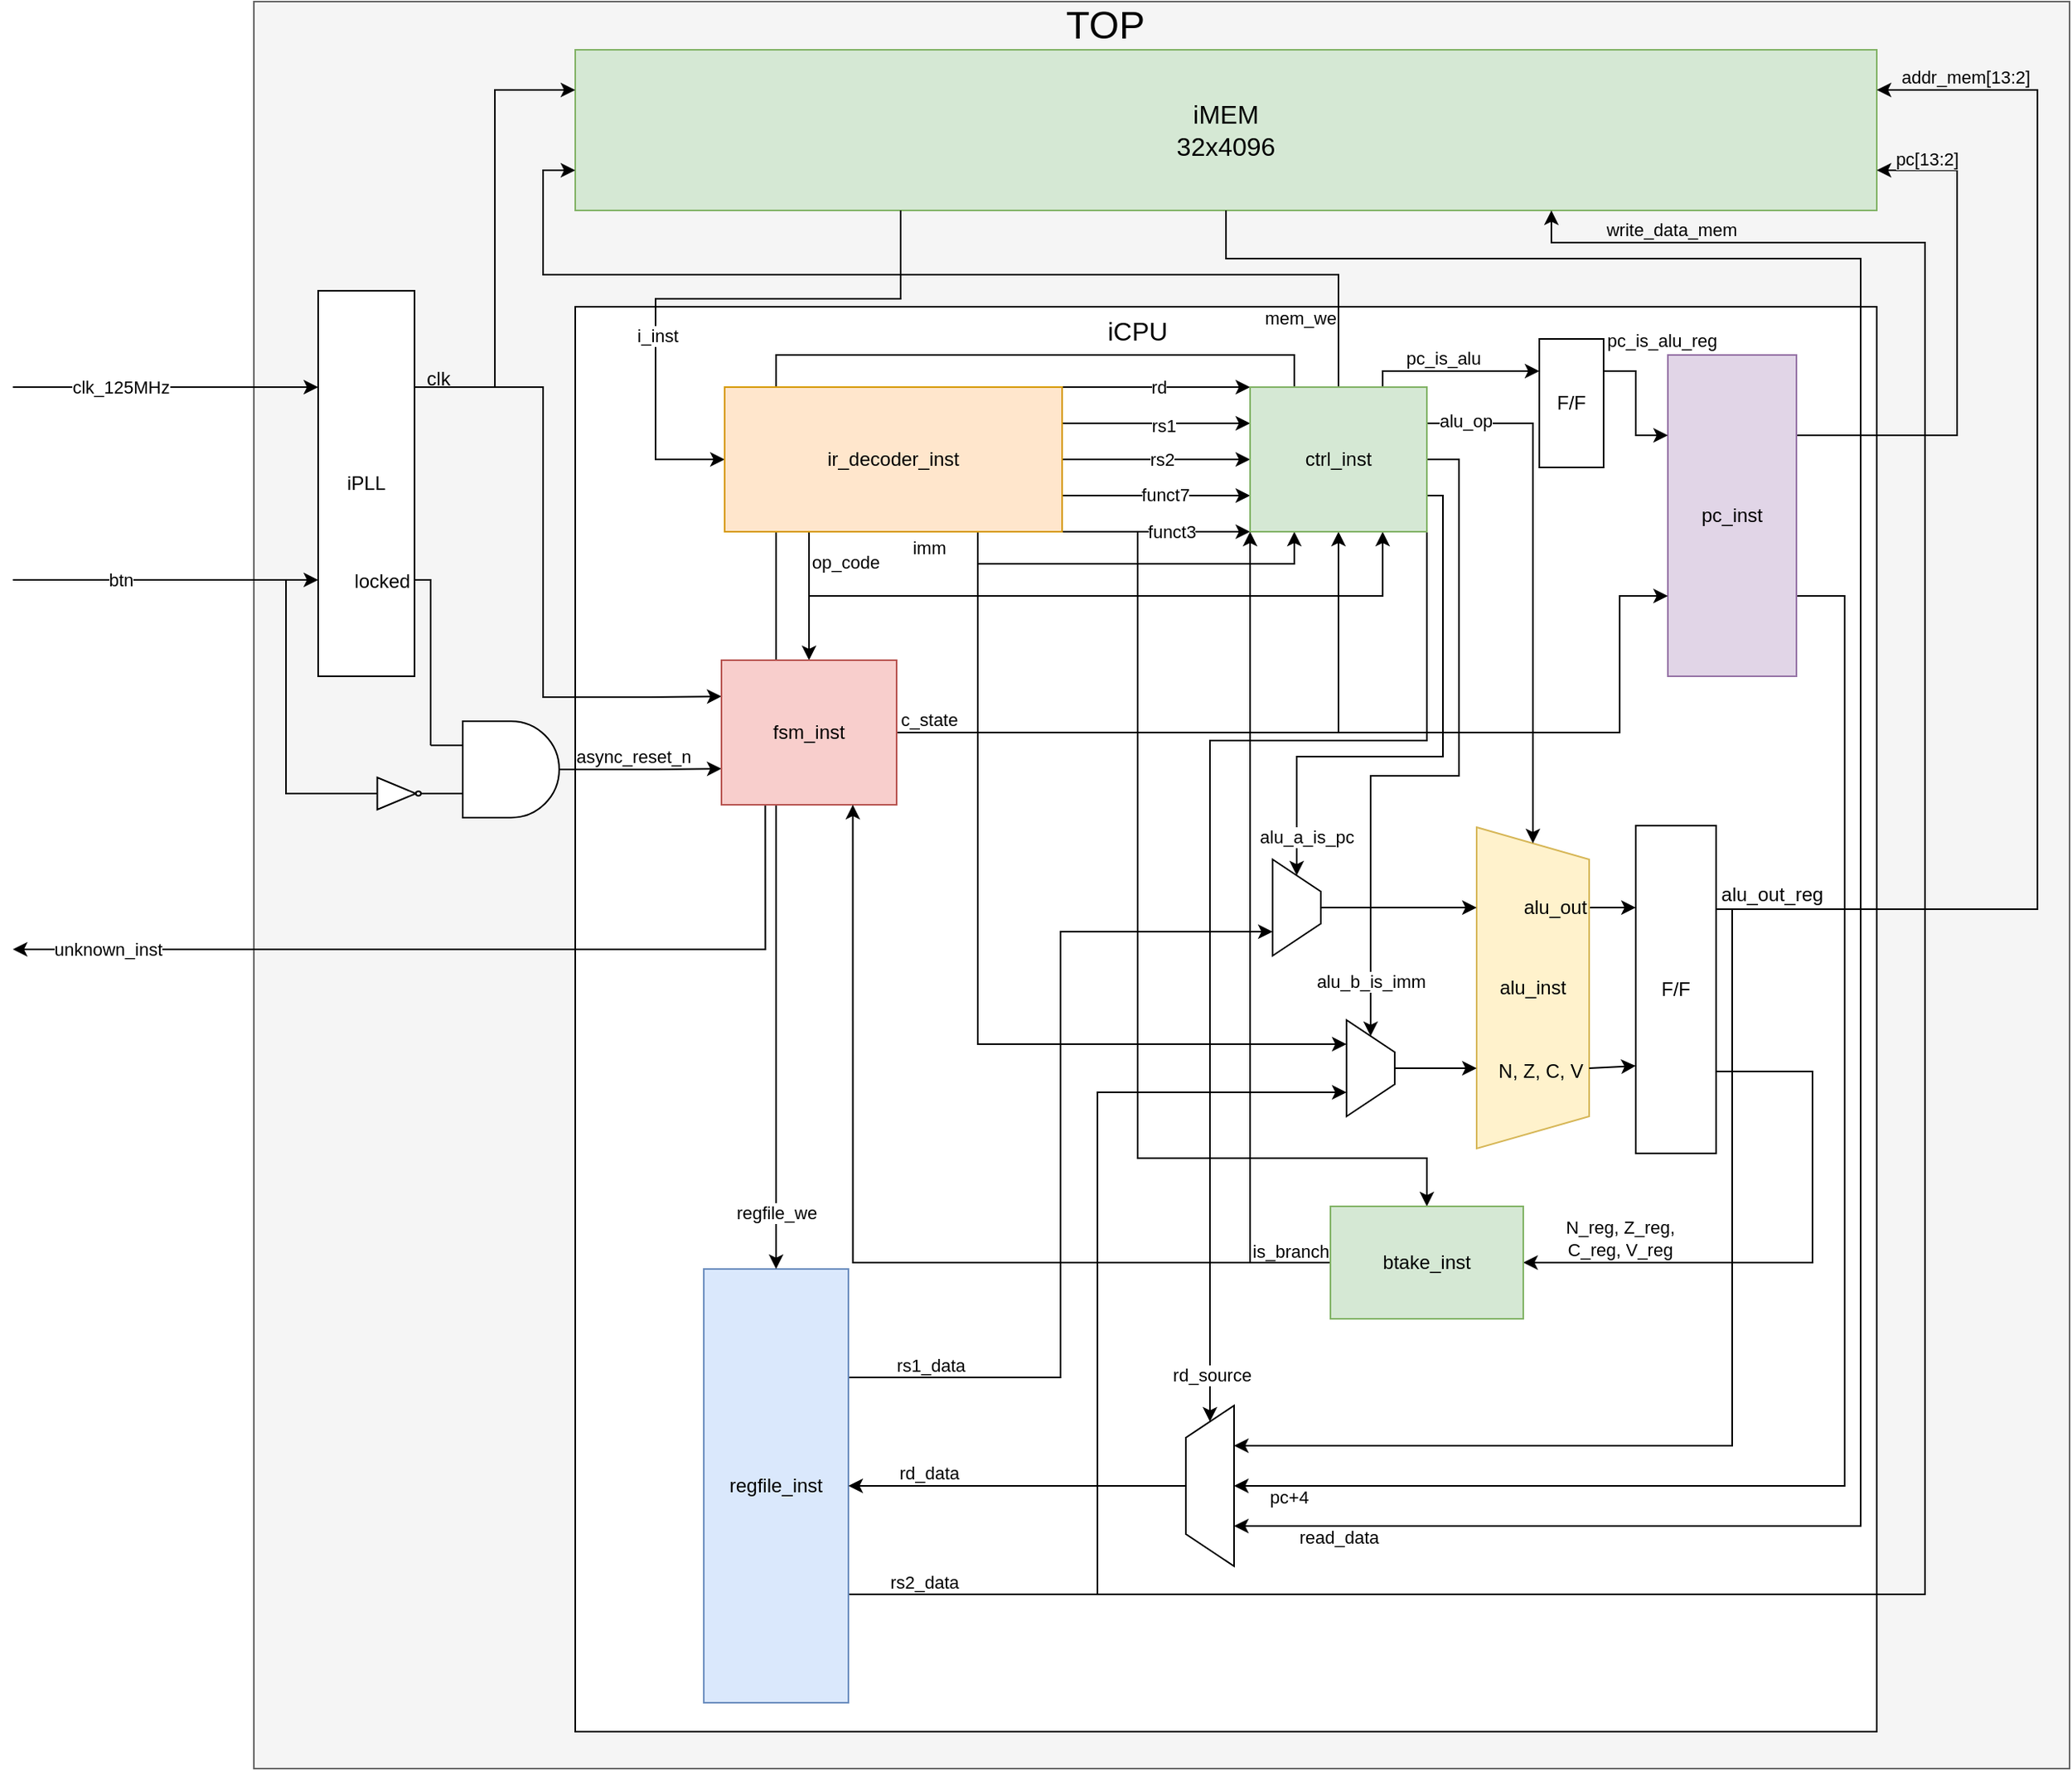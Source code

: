 <mxfile scale="1" border="10" version="24.7.17">
  <diagram name="페이지-1" id="Rv94ZeHdXvJtW-SsgrfS">
    <mxGraphModel dx="2261" dy="843" grid="1" gridSize="10" guides="1" tooltips="1" connect="1" arrows="1" fold="1" page="1" pageScale="1" pageWidth="827" pageHeight="1169" math="0" shadow="0">
      <root>
        <mxCell id="0" />
        <mxCell id="1" parent="0" />
        <mxCell id="lGzPU3dBAmZDBw5_QE8P-1" value="" style="rounded=0;whiteSpace=wrap;html=1;fillColor=#f5f5f5;strokeColor=#666666;fontColor=#333333;" parent="1" vertex="1">
          <mxGeometry x="-250" y="40" width="1130" height="1100" as="geometry" />
        </mxCell>
        <mxCell id="lGzPU3dBAmZDBw5_QE8P-2" value="TOP" style="text;html=1;align=center;verticalAlign=middle;whiteSpace=wrap;rounded=0;fontSize=24;" parent="1" vertex="1">
          <mxGeometry x="-250" y="40" width="1060" height="30" as="geometry" />
        </mxCell>
        <mxCell id="lGzPU3dBAmZDBw5_QE8P-3" value="&lt;span style=&quot;font-size: 16px;&quot;&gt;iMEM&lt;/span&gt;&lt;div&gt;&lt;span style=&quot;font-size: 16px;&quot;&gt;32x4096&lt;/span&gt;&lt;/div&gt;" style="rounded=0;whiteSpace=wrap;html=1;fillColor=#d5e8d4;strokeColor=#82b366;" parent="1" vertex="1">
          <mxGeometry x="-50" y="70" width="810" height="100" as="geometry" />
        </mxCell>
        <mxCell id="lGzPU3dBAmZDBw5_QE8P-4" value="" style="rounded=0;whiteSpace=wrap;html=1;" parent="1" vertex="1">
          <mxGeometry x="-50" y="230" width="810" height="887" as="geometry" />
        </mxCell>
        <mxCell id="lGzPU3dBAmZDBw5_QE8P-5" value="&lt;font style=&quot;font-size: 16px;&quot;&gt;iCPU&lt;/font&gt;" style="text;html=1;align=center;verticalAlign=middle;whiteSpace=wrap;rounded=0;" parent="1" vertex="1">
          <mxGeometry x="-90" y="230" width="780" height="30" as="geometry" />
        </mxCell>
        <mxCell id="Lg9KEerFZWgA4mFxaKmF-96" style="edgeStyle=orthogonalEdgeStyle;rounded=0;orthogonalLoop=1;jettySize=auto;html=1;exitX=0.25;exitY=0;exitDx=0;exitDy=0;entryX=0;entryY=0.25;entryDx=0;entryDy=0;" parent="1" source="thysIUYuFrmhhNMiwp32-3" target="Lg9KEerFZWgA4mFxaKmF-90" edge="1">
          <mxGeometry relative="1" as="geometry" />
        </mxCell>
        <mxCell id="thysIUYuFrmhhNMiwp32-3" value="alu_inst" style="shape=trapezoid;perimeter=trapezoidPerimeter;whiteSpace=wrap;html=1;fixedSize=1;rotation=90;horizontal=0;fillColor=#fff2cc;strokeColor=#d6b656;" parent="1" vertex="1">
          <mxGeometry x="446" y="619" width="200" height="70" as="geometry" />
        </mxCell>
        <mxCell id="Lg9KEerFZWgA4mFxaKmF-45" style="edgeStyle=orthogonalEdgeStyle;rounded=0;orthogonalLoop=1;jettySize=auto;html=1;exitX=0.75;exitY=1;exitDx=0;exitDy=0;entryX=0.25;entryY=1;entryDx=0;entryDy=0;" parent="1" source="thysIUYuFrmhhNMiwp32-4" target="Lg9KEerFZWgA4mFxaKmF-27" edge="1">
          <mxGeometry relative="1" as="geometry">
            <Array as="points">
              <mxPoint x="201" y="390" />
              <mxPoint x="398" y="390" />
            </Array>
          </mxGeometry>
        </mxCell>
        <mxCell id="Lg9KEerFZWgA4mFxaKmF-57" value="imm" style="edgeLabel;html=1;align=center;verticalAlign=middle;resizable=0;points=[];" parent="Lg9KEerFZWgA4mFxaKmF-45" vertex="1" connectable="0">
          <mxGeometry x="-0.167" y="1" relative="1" as="geometry">
            <mxPoint x="-109" y="-9" as="offset" />
          </mxGeometry>
        </mxCell>
        <mxCell id="Lg9KEerFZWgA4mFxaKmF-46" style="edgeStyle=orthogonalEdgeStyle;rounded=0;orthogonalLoop=1;jettySize=auto;html=1;exitX=1;exitY=0.25;exitDx=0;exitDy=0;entryX=0;entryY=0.25;entryDx=0;entryDy=0;" parent="1" source="thysIUYuFrmhhNMiwp32-4" target="Lg9KEerFZWgA4mFxaKmF-27" edge="1">
          <mxGeometry relative="1" as="geometry" />
        </mxCell>
        <mxCell id="Lg9KEerFZWgA4mFxaKmF-56" value="rs1" style="edgeLabel;html=1;align=center;verticalAlign=middle;resizable=0;points=[];" parent="Lg9KEerFZWgA4mFxaKmF-46" vertex="1" connectable="0">
          <mxGeometry x="-0.229" y="-1" relative="1" as="geometry">
            <mxPoint x="18" as="offset" />
          </mxGeometry>
        </mxCell>
        <mxCell id="Lg9KEerFZWgA4mFxaKmF-47" style="edgeStyle=orthogonalEdgeStyle;rounded=0;orthogonalLoop=1;jettySize=auto;html=1;exitX=1;exitY=0.5;exitDx=0;exitDy=0;entryX=0;entryY=0.5;entryDx=0;entryDy=0;" parent="1" source="thysIUYuFrmhhNMiwp32-4" target="Lg9KEerFZWgA4mFxaKmF-27" edge="1">
          <mxGeometry relative="1" as="geometry" />
        </mxCell>
        <mxCell id="Lg9KEerFZWgA4mFxaKmF-55" value="rs2" style="edgeLabel;html=1;align=center;verticalAlign=middle;resizable=0;points=[];" parent="Lg9KEerFZWgA4mFxaKmF-47" vertex="1" connectable="0">
          <mxGeometry x="-0.201" y="2" relative="1" as="geometry">
            <mxPoint x="15" y="2" as="offset" />
          </mxGeometry>
        </mxCell>
        <mxCell id="Lg9KEerFZWgA4mFxaKmF-49" style="edgeStyle=orthogonalEdgeStyle;rounded=0;orthogonalLoop=1;jettySize=auto;html=1;exitX=1;exitY=0;exitDx=0;exitDy=0;entryX=0;entryY=0;entryDx=0;entryDy=0;" parent="1" source="thysIUYuFrmhhNMiwp32-4" target="Lg9KEerFZWgA4mFxaKmF-27" edge="1">
          <mxGeometry relative="1" as="geometry">
            <Array as="points">
              <mxPoint x="308" y="280" />
              <mxPoint x="308" y="280" />
            </Array>
          </mxGeometry>
        </mxCell>
        <mxCell id="Lg9KEerFZWgA4mFxaKmF-54" value="rd" style="edgeLabel;html=1;align=center;verticalAlign=middle;resizable=0;points=[];" parent="Lg9KEerFZWgA4mFxaKmF-49" vertex="1" connectable="0">
          <mxGeometry x="-0.117" y="1" relative="1" as="geometry">
            <mxPoint x="8" y="1" as="offset" />
          </mxGeometry>
        </mxCell>
        <mxCell id="Lg9KEerFZWgA4mFxaKmF-50" style="edgeStyle=orthogonalEdgeStyle;rounded=0;orthogonalLoop=1;jettySize=auto;html=1;exitX=1;exitY=1;exitDx=0;exitDy=0;entryX=0;entryY=1;entryDx=0;entryDy=0;" parent="1" source="thysIUYuFrmhhNMiwp32-4" target="Lg9KEerFZWgA4mFxaKmF-27" edge="1">
          <mxGeometry relative="1" as="geometry">
            <Array as="points">
              <mxPoint x="288" y="370" />
              <mxPoint x="288" y="370" />
            </Array>
          </mxGeometry>
        </mxCell>
        <mxCell id="Lg9KEerFZWgA4mFxaKmF-53" value="funct3" style="edgeLabel;html=1;align=center;verticalAlign=middle;resizable=0;points=[];" parent="Lg9KEerFZWgA4mFxaKmF-50" vertex="1" connectable="0">
          <mxGeometry x="-0.46" y="-2" relative="1" as="geometry">
            <mxPoint x="36" y="-2" as="offset" />
          </mxGeometry>
        </mxCell>
        <mxCell id="Lg9KEerFZWgA4mFxaKmF-51" style="edgeStyle=orthogonalEdgeStyle;rounded=0;orthogonalLoop=1;jettySize=auto;html=1;exitX=0.25;exitY=1;exitDx=0;exitDy=0;entryX=0.75;entryY=1;entryDx=0;entryDy=0;" parent="1" source="thysIUYuFrmhhNMiwp32-4" target="Lg9KEerFZWgA4mFxaKmF-27" edge="1">
          <mxGeometry relative="1" as="geometry">
            <Array as="points">
              <mxPoint x="96" y="410" />
              <mxPoint x="453" y="410" />
            </Array>
          </mxGeometry>
        </mxCell>
        <mxCell id="Lg9KEerFZWgA4mFxaKmF-61" value="op_code" style="edgeLabel;html=1;align=center;verticalAlign=middle;resizable=0;points=[];" parent="Lg9KEerFZWgA4mFxaKmF-51" vertex="1" connectable="0">
          <mxGeometry x="-0.916" y="-1" relative="1" as="geometry">
            <mxPoint x="23" as="offset" />
          </mxGeometry>
        </mxCell>
        <mxCell id="Lg9KEerFZWgA4mFxaKmF-58" style="edgeStyle=orthogonalEdgeStyle;rounded=0;orthogonalLoop=1;jettySize=auto;html=1;exitX=1;exitY=0.75;exitDx=0;exitDy=0;entryX=0;entryY=0.75;entryDx=0;entryDy=0;" parent="1" source="thysIUYuFrmhhNMiwp32-4" target="Lg9KEerFZWgA4mFxaKmF-27" edge="1">
          <mxGeometry relative="1" as="geometry">
            <Array as="points">
              <mxPoint x="288" y="348" />
              <mxPoint x="288" y="348" />
            </Array>
          </mxGeometry>
        </mxCell>
        <mxCell id="Lg9KEerFZWgA4mFxaKmF-59" value="funct7" style="edgeLabel;html=1;align=center;verticalAlign=middle;resizable=0;points=[];" parent="Lg9KEerFZWgA4mFxaKmF-58" vertex="1" connectable="0">
          <mxGeometry x="-0.27" y="1" relative="1" as="geometry">
            <mxPoint x="21" as="offset" />
          </mxGeometry>
        </mxCell>
        <mxCell id="Lg9KEerFZWgA4mFxaKmF-65" style="edgeStyle=orthogonalEdgeStyle;rounded=0;orthogonalLoop=1;jettySize=auto;html=1;exitX=0.25;exitY=1;exitDx=0;exitDy=0;entryX=0.5;entryY=0;entryDx=0;entryDy=0;" parent="1" source="thysIUYuFrmhhNMiwp32-4" target="Lg9KEerFZWgA4mFxaKmF-21" edge="1">
          <mxGeometry relative="1" as="geometry" />
        </mxCell>
        <mxCell id="Lg9KEerFZWgA4mFxaKmF-77" style="edgeStyle=orthogonalEdgeStyle;rounded=0;orthogonalLoop=1;jettySize=auto;html=1;exitX=0.75;exitY=1;exitDx=0;exitDy=0;entryX=0.25;entryY=1;entryDx=0;entryDy=0;" parent="1" source="thysIUYuFrmhhNMiwp32-4" target="H0akURLOZC4RYbcEf60T-19" edge="1">
          <mxGeometry relative="1" as="geometry" />
        </mxCell>
        <mxCell id="Lg9KEerFZWgA4mFxaKmF-75" style="edgeStyle=orthogonalEdgeStyle;rounded=0;orthogonalLoop=1;jettySize=auto;html=1;exitX=0.5;exitY=0;exitDx=0;exitDy=0;entryX=0.25;entryY=1;entryDx=0;entryDy=0;" parent="1" source="H0akURLOZC4RYbcEf60T-15" target="thysIUYuFrmhhNMiwp32-3" edge="1">
          <mxGeometry relative="1" as="geometry" />
        </mxCell>
        <mxCell id="H0akURLOZC4RYbcEf60T-15" value="" style="shape=trapezoid;perimeter=trapezoidPerimeter;whiteSpace=wrap;html=1;fixedSize=1;direction=south;" parent="1" vertex="1">
          <mxGeometry x="384" y="574" width="30" height="60" as="geometry" />
        </mxCell>
        <mxCell id="Lg9KEerFZWgA4mFxaKmF-76" style="edgeStyle=orthogonalEdgeStyle;rounded=0;orthogonalLoop=1;jettySize=auto;html=1;exitX=0.5;exitY=0;exitDx=0;exitDy=0;entryX=0.75;entryY=1;entryDx=0;entryDy=0;" parent="1" source="H0akURLOZC4RYbcEf60T-19" target="thysIUYuFrmhhNMiwp32-3" edge="1">
          <mxGeometry relative="1" as="geometry" />
        </mxCell>
        <mxCell id="H0akURLOZC4RYbcEf60T-19" value="" style="shape=trapezoid;perimeter=trapezoidPerimeter;whiteSpace=wrap;html=1;fixedSize=1;direction=south;" parent="1" vertex="1">
          <mxGeometry x="430" y="674" width="30" height="60" as="geometry" />
        </mxCell>
        <mxCell id="Lg9KEerFZWgA4mFxaKmF-78" style="edgeStyle=orthogonalEdgeStyle;rounded=0;orthogonalLoop=1;jettySize=auto;html=1;exitX=1;exitY=0.75;exitDx=0;exitDy=0;entryX=0.75;entryY=1;entryDx=0;entryDy=0;" parent="1" source="thysIUYuFrmhhNMiwp32-1" target="H0akURLOZC4RYbcEf60T-19" edge="1">
          <mxGeometry relative="1" as="geometry" />
        </mxCell>
        <mxCell id="Lg9KEerFZWgA4mFxaKmF-80" value="rs2_data" style="edgeLabel;html=1;align=center;verticalAlign=middle;resizable=0;points=[];" parent="Lg9KEerFZWgA4mFxaKmF-78" vertex="1" connectable="0">
          <mxGeometry x="-0.869" relative="1" as="geometry">
            <mxPoint x="6" y="-8" as="offset" />
          </mxGeometry>
        </mxCell>
        <mxCell id="Lg9KEerFZWgA4mFxaKmF-79" style="edgeStyle=orthogonalEdgeStyle;rounded=0;orthogonalLoop=1;jettySize=auto;html=1;exitX=1;exitY=0.25;exitDx=0;exitDy=0;entryX=0.75;entryY=1;entryDx=0;entryDy=0;" parent="1" source="thysIUYuFrmhhNMiwp32-1" target="H0akURLOZC4RYbcEf60T-15" edge="1">
          <mxGeometry relative="1" as="geometry" />
        </mxCell>
        <mxCell id="Lg9KEerFZWgA4mFxaKmF-81" value="rs1_data" style="edgeLabel;html=1;align=center;verticalAlign=middle;resizable=0;points=[];" parent="Lg9KEerFZWgA4mFxaKmF-79" vertex="1" connectable="0">
          <mxGeometry x="-0.814" relative="1" as="geometry">
            <mxPoint y="-8" as="offset" />
          </mxGeometry>
        </mxCell>
        <mxCell id="Lg9KEerFZWgA4mFxaKmF-112" style="edgeStyle=orthogonalEdgeStyle;rounded=0;orthogonalLoop=1;jettySize=auto;html=1;exitX=1;exitY=0.75;exitDx=0;exitDy=0;entryX=0.75;entryY=1;entryDx=0;entryDy=0;" parent="1" source="thysIUYuFrmhhNMiwp32-1" target="lGzPU3dBAmZDBw5_QE8P-3" edge="1">
          <mxGeometry relative="1" as="geometry">
            <Array as="points">
              <mxPoint x="790" y="1032" />
              <mxPoint x="790" y="190" />
              <mxPoint x="558" y="190" />
            </Array>
          </mxGeometry>
        </mxCell>
        <mxCell id="Lg9KEerFZWgA4mFxaKmF-113" value="write_data_mem" style="edgeLabel;html=1;align=center;verticalAlign=middle;resizable=0;points=[];labelBackgroundColor=#f5f5f5;" parent="Lg9KEerFZWgA4mFxaKmF-112" vertex="1" connectable="0">
          <mxGeometry x="0.922" y="-2" relative="1" as="geometry">
            <mxPoint x="25" y="-6" as="offset" />
          </mxGeometry>
        </mxCell>
        <mxCell id="thysIUYuFrmhhNMiwp32-1" value="regfile_inst" style="rounded=0;whiteSpace=wrap;html=1;fillColor=#dae8fc;strokeColor=#6c8ebf;" parent="1" vertex="1">
          <mxGeometry x="30" y="829" width="90" height="270" as="geometry" />
        </mxCell>
        <mxCell id="Lg9KEerFZWgA4mFxaKmF-6" style="edgeStyle=orthogonalEdgeStyle;rounded=0;orthogonalLoop=1;jettySize=auto;html=1;exitX=1;exitY=0.25;exitDx=0;exitDy=0;entryX=0;entryY=0.25;entryDx=0;entryDy=0;" parent="1" source="Lg9KEerFZWgA4mFxaKmF-1" target="lGzPU3dBAmZDBw5_QE8P-3" edge="1">
          <mxGeometry relative="1" as="geometry" />
        </mxCell>
        <mxCell id="Lg9KEerFZWgA4mFxaKmF-64" style="edgeStyle=orthogonalEdgeStyle;rounded=0;orthogonalLoop=1;jettySize=auto;html=1;exitX=1;exitY=0.25;exitDx=0;exitDy=0;entryX=0;entryY=0.25;entryDx=0;entryDy=0;" parent="1" source="Lg9KEerFZWgA4mFxaKmF-1" target="Lg9KEerFZWgA4mFxaKmF-21" edge="1">
          <mxGeometry relative="1" as="geometry">
            <Array as="points">
              <mxPoint x="-70" y="280" />
              <mxPoint x="-70" y="473" />
              <mxPoint x="-4" y="473" />
            </Array>
          </mxGeometry>
        </mxCell>
        <mxCell id="Lg9KEerFZWgA4mFxaKmF-1" value="iPLL" style="rounded=0;whiteSpace=wrap;html=1;" parent="1" vertex="1">
          <mxGeometry x="-210" y="220" width="60" height="240" as="geometry" />
        </mxCell>
        <mxCell id="Lg9KEerFZWgA4mFxaKmF-2" value="" style="endArrow=classic;html=1;rounded=0;entryX=0;entryY=0.25;entryDx=0;entryDy=0;" parent="1" target="Lg9KEerFZWgA4mFxaKmF-1" edge="1">
          <mxGeometry width="50" height="50" relative="1" as="geometry">
            <mxPoint x="-400" y="280" as="sourcePoint" />
            <mxPoint x="170" y="330" as="targetPoint" />
          </mxGeometry>
        </mxCell>
        <mxCell id="Lg9KEerFZWgA4mFxaKmF-3" value="clk_125MHz" style="edgeLabel;html=1;align=center;verticalAlign=middle;resizable=0;points=[];" parent="Lg9KEerFZWgA4mFxaKmF-2" vertex="1" connectable="0">
          <mxGeometry x="-0.295" relative="1" as="geometry">
            <mxPoint as="offset" />
          </mxGeometry>
        </mxCell>
        <mxCell id="Lg9KEerFZWgA4mFxaKmF-4" value="" style="endArrow=classic;html=1;rounded=0;entryX=0;entryY=0.75;entryDx=0;entryDy=0;" parent="1" target="Lg9KEerFZWgA4mFxaKmF-1" edge="1">
          <mxGeometry width="50" height="50" relative="1" as="geometry">
            <mxPoint x="-400" y="400" as="sourcePoint" />
            <mxPoint x="-280" y="400" as="targetPoint" />
          </mxGeometry>
        </mxCell>
        <mxCell id="Lg9KEerFZWgA4mFxaKmF-5" value="btn" style="edgeLabel;html=1;align=center;verticalAlign=middle;resizable=0;points=[];" parent="Lg9KEerFZWgA4mFxaKmF-4" vertex="1" connectable="0">
          <mxGeometry x="-0.295" relative="1" as="geometry">
            <mxPoint as="offset" />
          </mxGeometry>
        </mxCell>
        <mxCell id="Lg9KEerFZWgA4mFxaKmF-9" value="" style="endArrow=none;html=1;rounded=0;entryX=0;entryY=0.5;entryDx=0;entryDy=0;entryPerimeter=0;endFill=0;" parent="1" target="Lg9KEerFZWgA4mFxaKmF-13" edge="1">
          <mxGeometry width="50" height="50" relative="1" as="geometry">
            <mxPoint x="-230" y="400" as="sourcePoint" />
            <mxPoint x="170" y="330" as="targetPoint" />
            <Array as="points">
              <mxPoint x="-230" y="533" />
            </Array>
          </mxGeometry>
        </mxCell>
        <mxCell id="Lg9KEerFZWgA4mFxaKmF-35" style="edgeStyle=orthogonalEdgeStyle;rounded=0;orthogonalLoop=1;jettySize=auto;html=1;exitX=1;exitY=0.5;exitDx=0;exitDy=0;exitPerimeter=0;entryX=0;entryY=0.75;entryDx=0;entryDy=0;" parent="1" source="Lg9KEerFZWgA4mFxaKmF-10" target="Lg9KEerFZWgA4mFxaKmF-21" edge="1">
          <mxGeometry relative="1" as="geometry" />
        </mxCell>
        <mxCell id="Lg9KEerFZWgA4mFxaKmF-36" value="async_reset_n" style="edgeLabel;html=1;align=center;verticalAlign=middle;resizable=0;points=[];" parent="Lg9KEerFZWgA4mFxaKmF-35" vertex="1" connectable="0">
          <mxGeometry x="-0.701" y="-1" relative="1" as="geometry">
            <mxPoint x="14" y="-9" as="offset" />
          </mxGeometry>
        </mxCell>
        <mxCell id="Lg9KEerFZWgA4mFxaKmF-10" value="" style="verticalLabelPosition=bottom;shadow=0;dashed=0;align=center;html=1;verticalAlign=top;shape=mxgraph.electrical.logic_gates.logic_gate;operation=and;" parent="1" vertex="1">
          <mxGeometry x="-140" y="488" width="100" height="60" as="geometry" />
        </mxCell>
        <mxCell id="Lg9KEerFZWgA4mFxaKmF-11" style="edgeStyle=orthogonalEdgeStyle;rounded=0;orthogonalLoop=1;jettySize=auto;html=1;exitX=1;exitY=0.75;exitDx=0;exitDy=0;entryX=0;entryY=0.25;entryDx=0;entryDy=0;entryPerimeter=0;endArrow=none;endFill=0;" parent="1" source="Lg9KEerFZWgA4mFxaKmF-1" target="Lg9KEerFZWgA4mFxaKmF-10" edge="1">
          <mxGeometry relative="1" as="geometry">
            <Array as="points">
              <mxPoint x="-140" y="400" />
            </Array>
          </mxGeometry>
        </mxCell>
        <mxCell id="Lg9KEerFZWgA4mFxaKmF-13" value="" style="verticalLabelPosition=bottom;shadow=0;dashed=0;align=center;html=1;verticalAlign=top;shape=mxgraph.electrical.logic_gates.inverter_2" parent="1" vertex="1">
          <mxGeometry x="-180" y="523" width="40" height="20" as="geometry" />
        </mxCell>
        <mxCell id="Lg9KEerFZWgA4mFxaKmF-14" style="edgeStyle=orthogonalEdgeStyle;rounded=0;orthogonalLoop=1;jettySize=auto;html=1;exitX=1;exitY=0.5;exitDx=0;exitDy=0;exitPerimeter=0;entryX=0;entryY=0.75;entryDx=0;entryDy=0;entryPerimeter=0;" parent="1" source="Lg9KEerFZWgA4mFxaKmF-13" target="Lg9KEerFZWgA4mFxaKmF-10" edge="1">
          <mxGeometry relative="1" as="geometry" />
        </mxCell>
        <mxCell id="Lg9KEerFZWgA4mFxaKmF-88" style="edgeStyle=orthogonalEdgeStyle;rounded=0;orthogonalLoop=1;jettySize=auto;html=1;exitX=1;exitY=0.25;exitDx=0;exitDy=0;entryX=1;entryY=0.75;entryDx=0;entryDy=0;" parent="1" source="Lg9KEerFZWgA4mFxaKmF-18" target="lGzPU3dBAmZDBw5_QE8P-3" edge="1">
          <mxGeometry relative="1" as="geometry">
            <Array as="points">
              <mxPoint x="810" y="310" />
              <mxPoint x="810" y="145" />
            </Array>
          </mxGeometry>
        </mxCell>
        <mxCell id="Lg9KEerFZWgA4mFxaKmF-89" value="pc[13:2]" style="edgeLabel;html=1;align=center;verticalAlign=middle;resizable=0;points=[];labelBackgroundColor=#f5f5f5;" parent="Lg9KEerFZWgA4mFxaKmF-88" vertex="1" connectable="0">
          <mxGeometry x="0.553" y="-1" relative="1" as="geometry">
            <mxPoint x="-20" y="-28" as="offset" />
          </mxGeometry>
        </mxCell>
        <mxCell id="Lg9KEerFZWgA4mFxaKmF-106" style="edgeStyle=orthogonalEdgeStyle;rounded=0;orthogonalLoop=1;jettySize=auto;html=1;exitX=1;exitY=0.75;exitDx=0;exitDy=0;entryX=0.5;entryY=1;entryDx=0;entryDy=0;" parent="1" source="Lg9KEerFZWgA4mFxaKmF-18" target="Lg9KEerFZWgA4mFxaKmF-101" edge="1">
          <mxGeometry relative="1" as="geometry">
            <Array as="points">
              <mxPoint x="740" y="410" />
              <mxPoint x="740" y="964" />
            </Array>
          </mxGeometry>
        </mxCell>
        <mxCell id="Lg9KEerFZWgA4mFxaKmF-107" value="pc+4" style="edgeLabel;html=1;align=center;verticalAlign=middle;resizable=0;points=[];" parent="Lg9KEerFZWgA4mFxaKmF-106" vertex="1" connectable="0">
          <mxGeometry x="0.756" y="2" relative="1" as="geometry">
            <mxPoint x="-84" y="5" as="offset" />
          </mxGeometry>
        </mxCell>
        <mxCell id="Lg9KEerFZWgA4mFxaKmF-18" value="pc_inst" style="rounded=0;whiteSpace=wrap;html=1;fillColor=#e1d5e7;strokeColor=#9673a6;" parent="1" vertex="1">
          <mxGeometry x="630" y="260" width="80" height="200" as="geometry" />
        </mxCell>
        <mxCell id="Lg9KEerFZWgA4mFxaKmF-66" style="edgeStyle=orthogonalEdgeStyle;rounded=0;orthogonalLoop=1;jettySize=auto;html=1;exitX=1;exitY=0.5;exitDx=0;exitDy=0;entryX=0.5;entryY=1;entryDx=0;entryDy=0;" parent="1" source="Lg9KEerFZWgA4mFxaKmF-21" target="Lg9KEerFZWgA4mFxaKmF-27" edge="1">
          <mxGeometry relative="1" as="geometry" />
        </mxCell>
        <mxCell id="Lg9KEerFZWgA4mFxaKmF-67" value="c_state" style="edgeLabel;html=1;align=center;verticalAlign=middle;resizable=0;points=[];" parent="Lg9KEerFZWgA4mFxaKmF-66" vertex="1" connectable="0">
          <mxGeometry x="-0.848" relative="1" as="geometry">
            <mxPoint x="-11" y="-8" as="offset" />
          </mxGeometry>
        </mxCell>
        <mxCell id="Lg9KEerFZWgA4mFxaKmF-69" style="edgeStyle=orthogonalEdgeStyle;rounded=0;orthogonalLoop=1;jettySize=auto;html=1;exitX=1;exitY=0.25;exitDx=0;exitDy=0;entryX=0;entryY=0.5;entryDx=0;entryDy=0;" parent="1" source="Lg9KEerFZWgA4mFxaKmF-27" target="thysIUYuFrmhhNMiwp32-3" edge="1">
          <mxGeometry relative="1" as="geometry" />
        </mxCell>
        <mxCell id="Lg9KEerFZWgA4mFxaKmF-72" value="alu_op" style="edgeLabel;html=1;align=center;verticalAlign=middle;resizable=0;points=[];" parent="Lg9KEerFZWgA4mFxaKmF-69" vertex="1" connectable="0">
          <mxGeometry x="-0.883" relative="1" as="geometry">
            <mxPoint x="5" y="-2" as="offset" />
          </mxGeometry>
        </mxCell>
        <mxCell id="Lg9KEerFZWgA4mFxaKmF-70" style="edgeStyle=orthogonalEdgeStyle;rounded=0;orthogonalLoop=1;jettySize=auto;html=1;exitX=1;exitY=0.5;exitDx=0;exitDy=0;entryX=0;entryY=0.5;entryDx=0;entryDy=0;" parent="1" source="Lg9KEerFZWgA4mFxaKmF-27" target="H0akURLOZC4RYbcEf60T-19" edge="1">
          <mxGeometry relative="1" as="geometry" />
        </mxCell>
        <mxCell id="Lg9KEerFZWgA4mFxaKmF-73" value="alu_b_is_imm" style="edgeLabel;html=1;align=center;verticalAlign=middle;resizable=0;points=[];" parent="Lg9KEerFZWgA4mFxaKmF-70" vertex="1" connectable="0">
          <mxGeometry x="-0.876" y="1" relative="1" as="geometry">
            <mxPoint x="-56" y="318" as="offset" />
          </mxGeometry>
        </mxCell>
        <mxCell id="Lg9KEerFZWgA4mFxaKmF-71" style="edgeStyle=orthogonalEdgeStyle;rounded=0;orthogonalLoop=1;jettySize=auto;html=1;exitX=1;exitY=0.75;exitDx=0;exitDy=0;entryX=0;entryY=0.5;entryDx=0;entryDy=0;" parent="1" source="Lg9KEerFZWgA4mFxaKmF-27" target="H0akURLOZC4RYbcEf60T-15" edge="1">
          <mxGeometry relative="1" as="geometry">
            <Array as="points">
              <mxPoint x="490" y="348" />
              <mxPoint x="490" y="510" />
              <mxPoint x="399" y="510" />
            </Array>
          </mxGeometry>
        </mxCell>
        <mxCell id="Lg9KEerFZWgA4mFxaKmF-74" value="alu_a_is_pc" style="edgeLabel;html=1;align=center;verticalAlign=middle;resizable=0;points=[];" parent="Lg9KEerFZWgA4mFxaKmF-71" vertex="1" connectable="0">
          <mxGeometry x="0.63" relative="1" as="geometry">
            <mxPoint x="6" y="38" as="offset" />
          </mxGeometry>
        </mxCell>
        <mxCell id="Lg9KEerFZWgA4mFxaKmF-82" style="edgeStyle=orthogonalEdgeStyle;rounded=0;orthogonalLoop=1;jettySize=auto;html=1;exitX=0.25;exitY=0;exitDx=0;exitDy=0;entryX=0.5;entryY=0;entryDx=0;entryDy=0;" parent="1" source="Lg9KEerFZWgA4mFxaKmF-27" target="thysIUYuFrmhhNMiwp32-1" edge="1">
          <mxGeometry relative="1" as="geometry" />
        </mxCell>
        <mxCell id="Lg9KEerFZWgA4mFxaKmF-83" value="regfile_we" style="edgeLabel;html=1;align=center;verticalAlign=middle;resizable=0;points=[];" parent="Lg9KEerFZWgA4mFxaKmF-82" vertex="1" connectable="0">
          <mxGeometry x="0.888" y="1" relative="1" as="geometry">
            <mxPoint x="-1" y="16" as="offset" />
          </mxGeometry>
        </mxCell>
        <mxCell id="Lg9KEerFZWgA4mFxaKmF-84" style="edgeStyle=orthogonalEdgeStyle;rounded=0;orthogonalLoop=1;jettySize=auto;html=1;exitX=0.5;exitY=0;exitDx=0;exitDy=0;entryX=0;entryY=0.75;entryDx=0;entryDy=0;" parent="1" source="Lg9KEerFZWgA4mFxaKmF-27" target="lGzPU3dBAmZDBw5_QE8P-3" edge="1">
          <mxGeometry relative="1" as="geometry">
            <Array as="points">
              <mxPoint x="425" y="210" />
              <mxPoint x="-70" y="210" />
              <mxPoint x="-70" y="145" />
            </Array>
          </mxGeometry>
        </mxCell>
        <mxCell id="Lg9KEerFZWgA4mFxaKmF-85" value="mem_we" style="edgeLabel;html=1;align=center;verticalAlign=middle;resizable=0;points=[];" parent="Lg9KEerFZWgA4mFxaKmF-84" vertex="1" connectable="0">
          <mxGeometry x="0.728" y="1" relative="1" as="geometry">
            <mxPoint x="467" y="26" as="offset" />
          </mxGeometry>
        </mxCell>
        <mxCell id="Lg9KEerFZWgA4mFxaKmF-102" style="edgeStyle=orthogonalEdgeStyle;rounded=0;orthogonalLoop=1;jettySize=auto;html=1;exitX=1;exitY=1;exitDx=0;exitDy=0;entryX=1;entryY=0.5;entryDx=0;entryDy=0;" parent="1" source="Lg9KEerFZWgA4mFxaKmF-27" target="Lg9KEerFZWgA4mFxaKmF-101" edge="1">
          <mxGeometry relative="1" as="geometry">
            <Array as="points">
              <mxPoint x="480" y="500" />
              <mxPoint x="345" y="500" />
            </Array>
          </mxGeometry>
        </mxCell>
        <mxCell id="Lg9KEerFZWgA4mFxaKmF-103" value="rd_source" style="edgeLabel;html=1;align=center;verticalAlign=middle;resizable=0;points=[];" parent="Lg9KEerFZWgA4mFxaKmF-102" vertex="1" connectable="0">
          <mxGeometry x="0.916" y="1" relative="1" as="geometry">
            <mxPoint as="offset" />
          </mxGeometry>
        </mxCell>
        <mxCell id="Lg9KEerFZWgA4mFxaKmF-132" style="edgeStyle=orthogonalEdgeStyle;rounded=0;orthogonalLoop=1;jettySize=auto;html=1;exitX=0.75;exitY=0;exitDx=0;exitDy=0;entryX=0;entryY=0.25;entryDx=0;entryDy=0;" parent="1" source="Lg9KEerFZWgA4mFxaKmF-27" target="Lg9KEerFZWgA4mFxaKmF-131" edge="1">
          <mxGeometry relative="1" as="geometry">
            <Array as="points">
              <mxPoint x="453" y="270" />
              <mxPoint x="515" y="270" />
            </Array>
          </mxGeometry>
        </mxCell>
        <mxCell id="Lg9KEerFZWgA4mFxaKmF-133" value="pc_is_alu" style="edgeLabel;html=1;align=center;verticalAlign=middle;resizable=0;points=[];" parent="Lg9KEerFZWgA4mFxaKmF-132" vertex="1" connectable="0">
          <mxGeometry x="-0.377" y="-1" relative="1" as="geometry">
            <mxPoint x="14" y="-9" as="offset" />
          </mxGeometry>
        </mxCell>
        <mxCell id="Lg9KEerFZWgA4mFxaKmF-27" value="ctrl_inst" style="rounded=0;whiteSpace=wrap;html=1;fillColor=#d5e8d4;strokeColor=#82b366;" parent="1" vertex="1">
          <mxGeometry x="370" y="280" width="110" height="90" as="geometry" />
        </mxCell>
        <mxCell id="Lg9KEerFZWgA4mFxaKmF-62" style="edgeStyle=orthogonalEdgeStyle;rounded=0;orthogonalLoop=1;jettySize=auto;html=1;exitX=0.25;exitY=1;exitDx=0;exitDy=0;entryX=0;entryY=0.5;entryDx=0;entryDy=0;" parent="1" source="lGzPU3dBAmZDBw5_QE8P-3" target="thysIUYuFrmhhNMiwp32-4" edge="1">
          <mxGeometry relative="1" as="geometry">
            <Array as="points">
              <mxPoint x="153" y="225" />
              <mxPoint y="225" />
              <mxPoint y="325" />
            </Array>
          </mxGeometry>
        </mxCell>
        <mxCell id="Lg9KEerFZWgA4mFxaKmF-63" value="i_inst" style="edgeLabel;html=1;align=center;verticalAlign=middle;resizable=0;points=[];" parent="Lg9KEerFZWgA4mFxaKmF-62" vertex="1" connectable="0">
          <mxGeometry x="0.314" y="1" relative="1" as="geometry">
            <mxPoint as="offset" />
          </mxGeometry>
        </mxCell>
        <mxCell id="Lg9KEerFZWgA4mFxaKmF-116" style="edgeStyle=orthogonalEdgeStyle;rounded=0;orthogonalLoop=1;jettySize=auto;html=1;exitX=1;exitY=1;exitDx=0;exitDy=0;entryX=0.5;entryY=0;entryDx=0;entryDy=0;" parent="1" source="thysIUYuFrmhhNMiwp32-4" target="Lg9KEerFZWgA4mFxaKmF-114" edge="1">
          <mxGeometry relative="1" as="geometry">
            <Array as="points">
              <mxPoint x="300" y="370" />
              <mxPoint x="300" y="760" />
              <mxPoint x="480" y="760" />
            </Array>
          </mxGeometry>
        </mxCell>
        <mxCell id="thysIUYuFrmhhNMiwp32-4" value="ir_decoder_inst" style="rounded=0;whiteSpace=wrap;html=1;fillColor=#ffe6cc;strokeColor=#d79b00;" parent="1" vertex="1">
          <mxGeometry x="43" y="280" width="210" height="90" as="geometry" />
        </mxCell>
        <mxCell id="Lg9KEerFZWgA4mFxaKmF-136" style="edgeStyle=orthogonalEdgeStyle;rounded=0;orthogonalLoop=1;jettySize=auto;html=1;exitX=1;exitY=0.5;exitDx=0;exitDy=0;entryX=0;entryY=0.75;entryDx=0;entryDy=0;" parent="1" source="Lg9KEerFZWgA4mFxaKmF-21" target="Lg9KEerFZWgA4mFxaKmF-18" edge="1">
          <mxGeometry relative="1" as="geometry">
            <Array as="points">
              <mxPoint x="600" y="495" />
              <mxPoint x="600" y="410" />
            </Array>
          </mxGeometry>
        </mxCell>
        <mxCell id="Lg9KEerFZWgA4mFxaKmF-137" style="edgeStyle=orthogonalEdgeStyle;rounded=0;orthogonalLoop=1;jettySize=auto;html=1;exitX=0.25;exitY=1;exitDx=0;exitDy=0;" parent="1" source="Lg9KEerFZWgA4mFxaKmF-21" edge="1">
          <mxGeometry relative="1" as="geometry">
            <mxPoint x="-400" y="630" as="targetPoint" />
            <Array as="points">
              <mxPoint x="68" y="630" />
            </Array>
          </mxGeometry>
        </mxCell>
        <mxCell id="Lg9KEerFZWgA4mFxaKmF-138" value="unknown_inst" style="edgeLabel;html=1;align=center;verticalAlign=middle;resizable=0;points=[];" parent="Lg9KEerFZWgA4mFxaKmF-137" vertex="1" connectable="0">
          <mxGeometry x="0.789" relative="1" as="geometry">
            <mxPoint as="offset" />
          </mxGeometry>
        </mxCell>
        <mxCell id="Lg9KEerFZWgA4mFxaKmF-21" value="fsm_inst" style="rounded=0;whiteSpace=wrap;html=1;fillColor=#f8cecc;strokeColor=#b85450;" parent="1" vertex="1">
          <mxGeometry x="41" y="450" width="109" height="90" as="geometry" />
        </mxCell>
        <mxCell id="Lg9KEerFZWgA4mFxaKmF-98" style="edgeStyle=orthogonalEdgeStyle;rounded=0;orthogonalLoop=1;jettySize=auto;html=1;exitX=1;exitY=0.25;exitDx=0;exitDy=0;entryX=1;entryY=0.25;entryDx=0;entryDy=0;" parent="1" source="Lg9KEerFZWgA4mFxaKmF-90" target="lGzPU3dBAmZDBw5_QE8P-3" edge="1">
          <mxGeometry relative="1" as="geometry">
            <Array as="points">
              <mxPoint x="860" y="605" />
              <mxPoint x="860" y="95" />
            </Array>
          </mxGeometry>
        </mxCell>
        <mxCell id="Lg9KEerFZWgA4mFxaKmF-99" value="addr_mem[13:2]" style="edgeLabel;html=1;align=center;verticalAlign=middle;resizable=0;points=[];labelBackgroundColor=#f5f5f5;" parent="Lg9KEerFZWgA4mFxaKmF-98" vertex="1" connectable="0">
          <mxGeometry x="0.936" y="1" relative="1" as="geometry">
            <mxPoint x="29" y="-9" as="offset" />
          </mxGeometry>
        </mxCell>
        <mxCell id="Lg9KEerFZWgA4mFxaKmF-105" style="edgeStyle=orthogonalEdgeStyle;rounded=0;orthogonalLoop=1;jettySize=auto;html=1;exitX=1;exitY=0.25;exitDx=0;exitDy=0;entryX=0.75;entryY=1;entryDx=0;entryDy=0;" parent="1" source="Lg9KEerFZWgA4mFxaKmF-90" target="Lg9KEerFZWgA4mFxaKmF-101" edge="1">
          <mxGeometry relative="1" as="geometry">
            <Array as="points">
              <mxPoint x="670" y="605" />
              <mxPoint x="670" y="939" />
            </Array>
          </mxGeometry>
        </mxCell>
        <mxCell id="Lg9KEerFZWgA4mFxaKmF-122" style="edgeStyle=orthogonalEdgeStyle;rounded=0;orthogonalLoop=1;jettySize=auto;html=1;exitX=1;exitY=0.75;exitDx=0;exitDy=0;entryX=1;entryY=0.5;entryDx=0;entryDy=0;" parent="1" source="Lg9KEerFZWgA4mFxaKmF-90" target="Lg9KEerFZWgA4mFxaKmF-114" edge="1">
          <mxGeometry relative="1" as="geometry">
            <Array as="points">
              <mxPoint x="720" y="706" />
              <mxPoint x="720" y="825" />
            </Array>
          </mxGeometry>
        </mxCell>
        <mxCell id="Lg9KEerFZWgA4mFxaKmF-123" value="N_reg, Z_reg,&lt;div&gt;C_reg, V_reg&lt;/div&gt;" style="edgeLabel;html=1;align=center;verticalAlign=middle;resizable=0;points=[];" parent="Lg9KEerFZWgA4mFxaKmF-122" vertex="1" connectable="0">
          <mxGeometry x="-0.872" y="-1" relative="1" as="geometry">
            <mxPoint x="-83" y="103" as="offset" />
          </mxGeometry>
        </mxCell>
        <mxCell id="Lg9KEerFZWgA4mFxaKmF-90" value="F/F" style="rounded=0;whiteSpace=wrap;html=1;" parent="1" vertex="1">
          <mxGeometry x="610" y="553" width="50" height="204" as="geometry" />
        </mxCell>
        <mxCell id="Lg9KEerFZWgA4mFxaKmF-97" value="alu_out" style="text;html=1;align=center;verticalAlign=middle;whiteSpace=wrap;rounded=0;" parent="1" vertex="1">
          <mxGeometry x="540" y="589" width="40" height="30" as="geometry" />
        </mxCell>
        <mxCell id="Lg9KEerFZWgA4mFxaKmF-100" value="alu_out_reg" style="text;html=1;align=center;verticalAlign=middle;whiteSpace=wrap;rounded=0;" parent="1" vertex="1">
          <mxGeometry x="660" y="588" width="70" height="15" as="geometry" />
        </mxCell>
        <mxCell id="Lg9KEerFZWgA4mFxaKmF-104" style="edgeStyle=orthogonalEdgeStyle;rounded=0;orthogonalLoop=1;jettySize=auto;html=1;exitX=0.5;exitY=0;exitDx=0;exitDy=0;entryX=1;entryY=0.5;entryDx=0;entryDy=0;" parent="1" source="Lg9KEerFZWgA4mFxaKmF-101" target="thysIUYuFrmhhNMiwp32-1" edge="1">
          <mxGeometry relative="1" as="geometry" />
        </mxCell>
        <mxCell id="Lg9KEerFZWgA4mFxaKmF-139" value="rd_data" style="edgeLabel;html=1;align=center;verticalAlign=middle;resizable=0;points=[];" parent="Lg9KEerFZWgA4mFxaKmF-104" vertex="1" connectable="0">
          <mxGeometry x="0.638" y="2" relative="1" as="geometry">
            <mxPoint x="12" y="-10" as="offset" />
          </mxGeometry>
        </mxCell>
        <mxCell id="Lg9KEerFZWgA4mFxaKmF-101" value="" style="shape=trapezoid;perimeter=trapezoidPerimeter;whiteSpace=wrap;html=1;fixedSize=1;direction=south;rotation=-180;" parent="1" vertex="1">
          <mxGeometry x="330" y="914" width="30" height="100" as="geometry" />
        </mxCell>
        <mxCell id="Lg9KEerFZWgA4mFxaKmF-108" style="edgeStyle=orthogonalEdgeStyle;rounded=0;orthogonalLoop=1;jettySize=auto;html=1;exitX=0.5;exitY=1;exitDx=0;exitDy=0;entryX=0.25;entryY=1;entryDx=0;entryDy=0;" parent="1" source="lGzPU3dBAmZDBw5_QE8P-3" target="Lg9KEerFZWgA4mFxaKmF-101" edge="1">
          <mxGeometry relative="1" as="geometry">
            <Array as="points">
              <mxPoint x="355" y="200" />
              <mxPoint x="750" y="200" />
              <mxPoint x="750" y="989" />
            </Array>
          </mxGeometry>
        </mxCell>
        <mxCell id="Lg9KEerFZWgA4mFxaKmF-109" value="read_data" style="edgeLabel;html=1;align=center;verticalAlign=middle;resizable=0;points=[];" parent="Lg9KEerFZWgA4mFxaKmF-108" vertex="1" connectable="0">
          <mxGeometry x="0.896" y="5" relative="1" as="geometry">
            <mxPoint x="-19" y="2" as="offset" />
          </mxGeometry>
        </mxCell>
        <mxCell id="Lg9KEerFZWgA4mFxaKmF-124" style="edgeStyle=orthogonalEdgeStyle;rounded=0;orthogonalLoop=1;jettySize=auto;html=1;exitX=0;exitY=0.5;exitDx=0;exitDy=0;entryX=0.75;entryY=1;entryDx=0;entryDy=0;" parent="1" source="Lg9KEerFZWgA4mFxaKmF-114" target="Lg9KEerFZWgA4mFxaKmF-21" edge="1">
          <mxGeometry relative="1" as="geometry">
            <Array as="points">
              <mxPoint x="123" y="825" />
            </Array>
          </mxGeometry>
        </mxCell>
        <mxCell id="Lg9KEerFZWgA4mFxaKmF-125" value="is_branch" style="edgeLabel;html=1;align=center;verticalAlign=middle;resizable=0;points=[];" parent="Lg9KEerFZWgA4mFxaKmF-124" vertex="1" connectable="0">
          <mxGeometry x="0.87" y="1" relative="1" as="geometry">
            <mxPoint x="273" y="240" as="offset" />
          </mxGeometry>
        </mxCell>
        <mxCell id="Lg9KEerFZWgA4mFxaKmF-126" style="edgeStyle=orthogonalEdgeStyle;rounded=0;orthogonalLoop=1;jettySize=auto;html=1;exitX=0;exitY=0.5;exitDx=0;exitDy=0;entryX=0;entryY=1;entryDx=0;entryDy=0;" parent="1" source="Lg9KEerFZWgA4mFxaKmF-114" target="Lg9KEerFZWgA4mFxaKmF-27" edge="1">
          <mxGeometry relative="1" as="geometry" />
        </mxCell>
        <mxCell id="Lg9KEerFZWgA4mFxaKmF-114" value="btake_inst" style="rounded=0;whiteSpace=wrap;html=1;fillColor=#d5e8d4;strokeColor=#82b366;" parent="1" vertex="1">
          <mxGeometry x="420" y="790" width="120" height="70" as="geometry" />
        </mxCell>
        <mxCell id="Lg9KEerFZWgA4mFxaKmF-120" value="" style="endArrow=classic;html=1;rounded=0;exitX=0.75;exitY=0;exitDx=0;exitDy=0;entryX=0;entryY=0.733;entryDx=0;entryDy=0;entryPerimeter=0;" parent="1" source="thysIUYuFrmhhNMiwp32-3" target="Lg9KEerFZWgA4mFxaKmF-90" edge="1">
          <mxGeometry width="50" height="50" relative="1" as="geometry">
            <mxPoint x="560" y="670" as="sourcePoint" />
            <mxPoint x="610" y="620" as="targetPoint" />
          </mxGeometry>
        </mxCell>
        <mxCell id="Lg9KEerFZWgA4mFxaKmF-121" value="N, Z, C, V" style="text;html=1;align=center;verticalAlign=middle;whiteSpace=wrap;rounded=0;" parent="1" vertex="1">
          <mxGeometry x="521" y="695" width="60" height="21" as="geometry" />
        </mxCell>
        <mxCell id="Lg9KEerFZWgA4mFxaKmF-127" value="clk" style="text;html=1;align=center;verticalAlign=middle;whiteSpace=wrap;rounded=0;" parent="1" vertex="1">
          <mxGeometry x="-150" y="270" width="30" height="10" as="geometry" />
        </mxCell>
        <mxCell id="Lg9KEerFZWgA4mFxaKmF-129" value="locked" style="text;html=1;align=center;verticalAlign=middle;whiteSpace=wrap;rounded=0;" parent="1" vertex="1">
          <mxGeometry x="-190" y="391" width="40" height="20" as="geometry" />
        </mxCell>
        <mxCell id="Lg9KEerFZWgA4mFxaKmF-134" style="edgeStyle=orthogonalEdgeStyle;rounded=0;orthogonalLoop=1;jettySize=auto;html=1;exitX=1;exitY=0.25;exitDx=0;exitDy=0;entryX=0;entryY=0.25;entryDx=0;entryDy=0;" parent="1" source="Lg9KEerFZWgA4mFxaKmF-131" target="Lg9KEerFZWgA4mFxaKmF-18" edge="1">
          <mxGeometry relative="1" as="geometry" />
        </mxCell>
        <mxCell id="Lg9KEerFZWgA4mFxaKmF-131" value="F/F" style="rounded=0;whiteSpace=wrap;html=1;" parent="1" vertex="1">
          <mxGeometry x="550" y="250" width="40" height="80" as="geometry" />
        </mxCell>
        <mxCell id="Lg9KEerFZWgA4mFxaKmF-135" value="pc_is_alu_reg" style="edgeLabel;html=1;align=center;verticalAlign=middle;resizable=0;points=[];" parent="1" vertex="1" connectable="0">
          <mxGeometry x="514.997" y="225" as="geometry">
            <mxPoint x="111" y="26" as="offset" />
          </mxGeometry>
        </mxCell>
      </root>
    </mxGraphModel>
  </diagram>
</mxfile>
